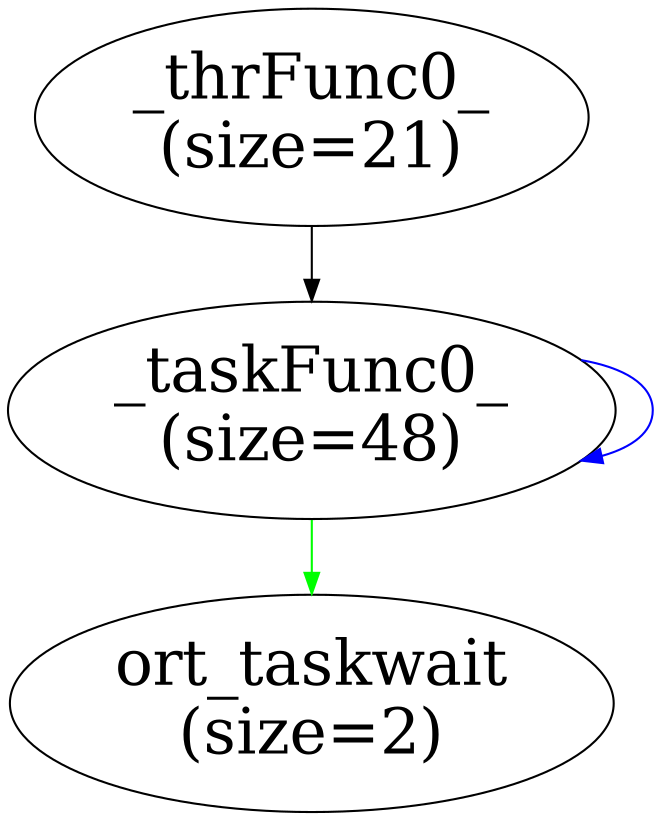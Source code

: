 digraph  {
center=1;
rankdir=TB;
rotate=0;
size="10,8";
0 [fontsize=30, label="_thrFunc0_\n(size=21)"];
2 [fontsize=30, label="_taskFunc0_\n(size=48)"];
5 [fontsize=30, label="ort_taskwait\n(size=2)"];
0 -> 2  [key=0];
2 -> 2  [color=blue, key=0];
2 -> 5  [color=green, key=0];
}
